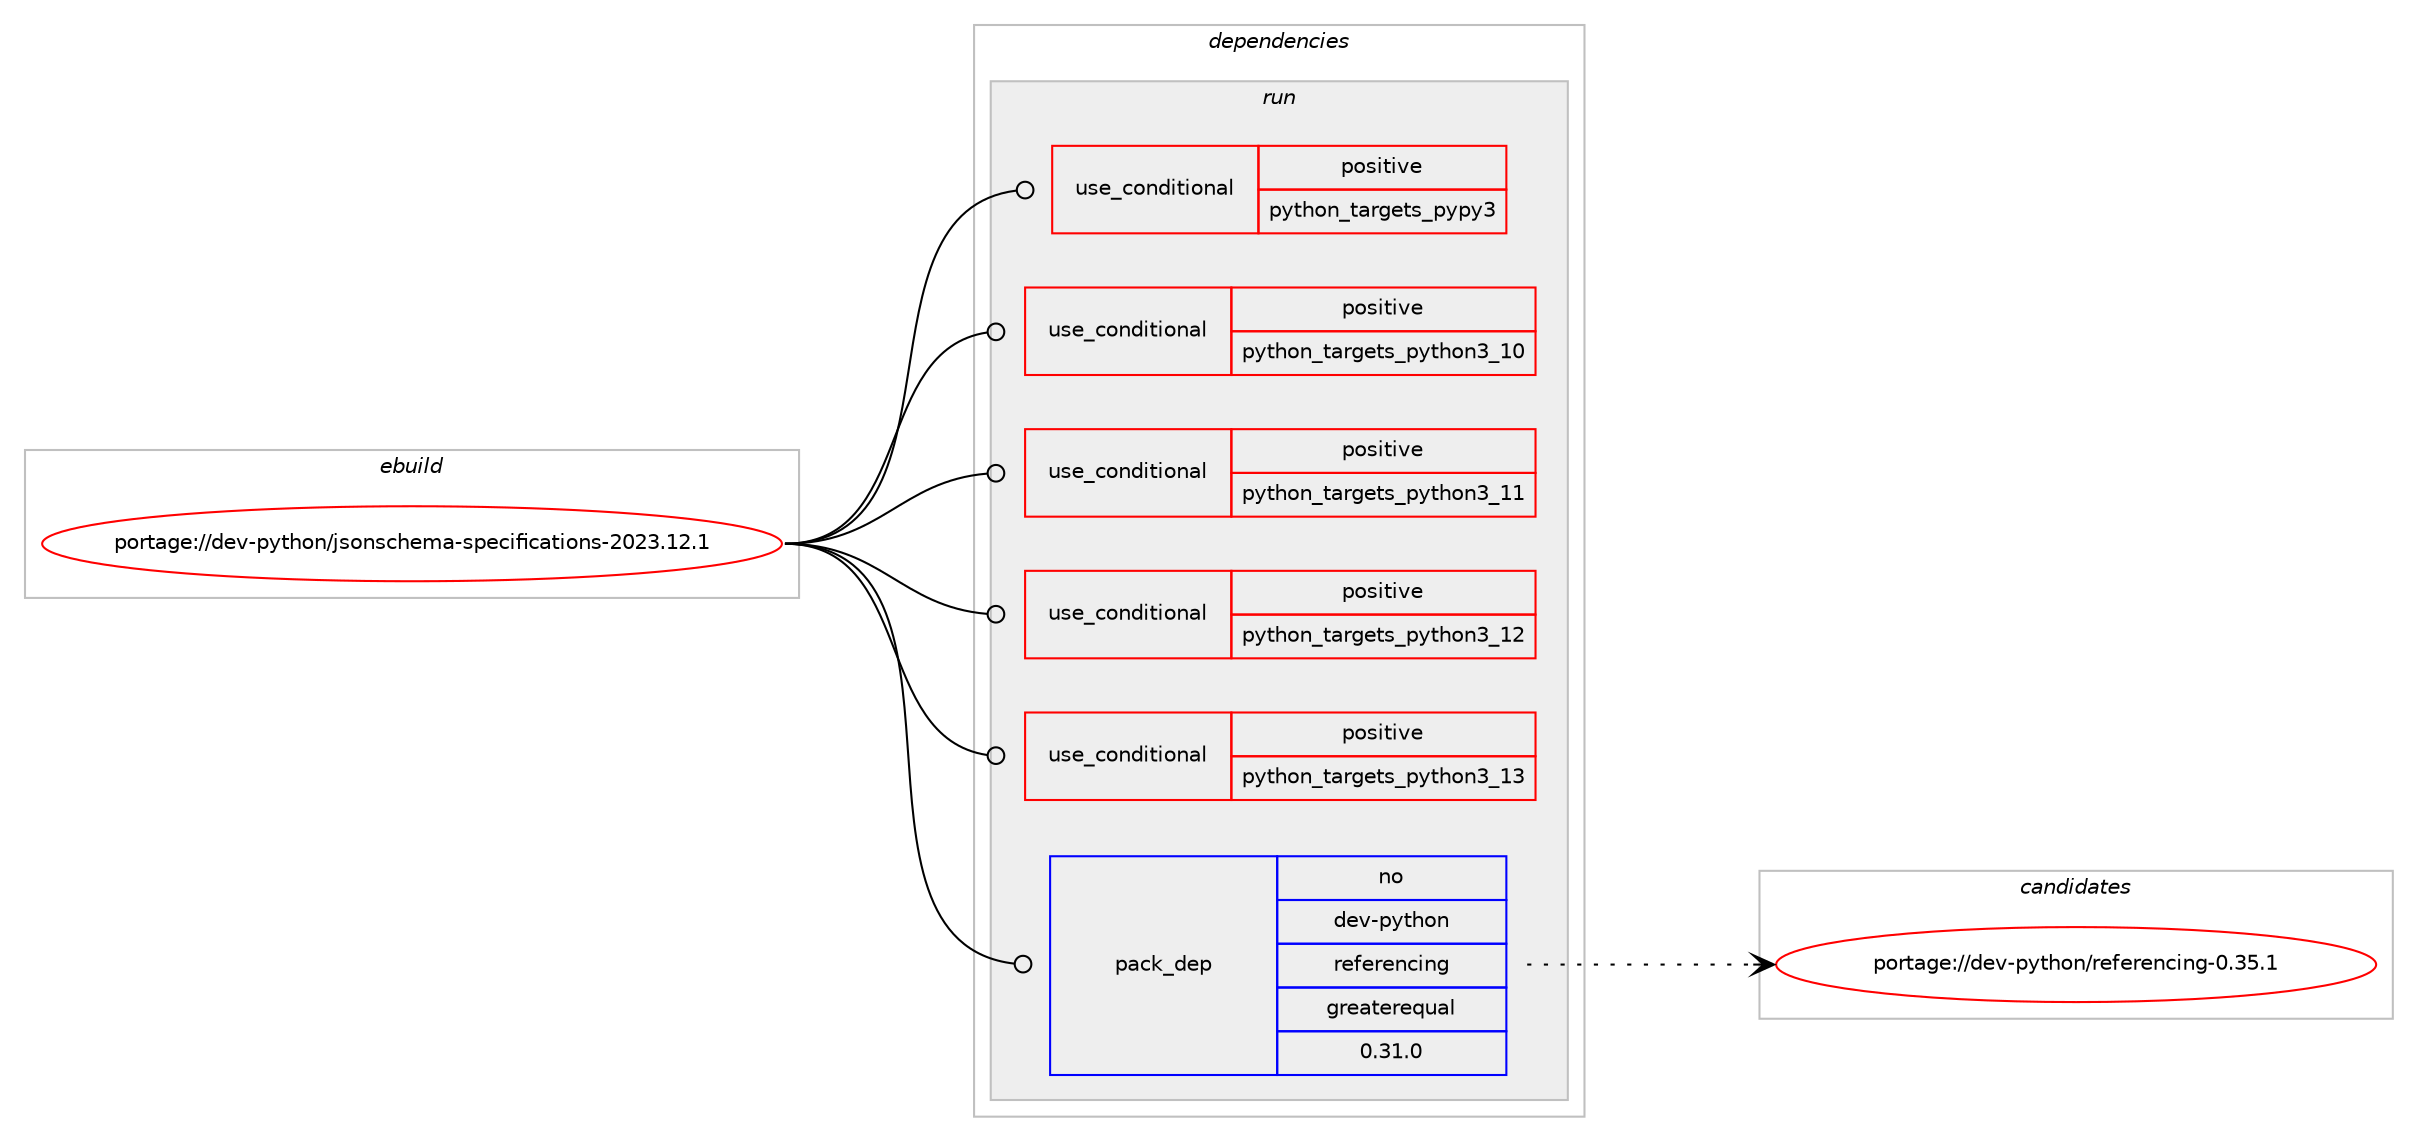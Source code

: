 digraph prolog {

# *************
# Graph options
# *************

newrank=true;
concentrate=true;
compound=true;
graph [rankdir=LR,fontname=Helvetica,fontsize=10,ranksep=1.5];#, ranksep=2.5, nodesep=0.2];
edge  [arrowhead=vee];
node  [fontname=Helvetica,fontsize=10];

# **********
# The ebuild
# **********

subgraph cluster_leftcol {
color=gray;
rank=same;
label=<<i>ebuild</i>>;
id [label="portage://dev-python/jsonschema-specifications-2023.12.1", color=red, width=4, href="../dev-python/jsonschema-specifications-2023.12.1.svg"];
}

# ****************
# The dependencies
# ****************

subgraph cluster_midcol {
color=gray;
label=<<i>dependencies</i>>;
subgraph cluster_compile {
fillcolor="#eeeeee";
style=filled;
label=<<i>compile</i>>;
}
subgraph cluster_compileandrun {
fillcolor="#eeeeee";
style=filled;
label=<<i>compile and run</i>>;
}
subgraph cluster_run {
fillcolor="#eeeeee";
style=filled;
label=<<i>run</i>>;
subgraph cond33081 {
dependency74981 [label=<<TABLE BORDER="0" CELLBORDER="1" CELLSPACING="0" CELLPADDING="4"><TR><TD ROWSPAN="3" CELLPADDING="10">use_conditional</TD></TR><TR><TD>positive</TD></TR><TR><TD>python_targets_pypy3</TD></TR></TABLE>>, shape=none, color=red];
# *** BEGIN UNKNOWN DEPENDENCY TYPE (TODO) ***
# dependency74981 -> package_dependency(portage://dev-python/jsonschema-specifications-2023.12.1,run,no,dev-python,pypy3,none,[,,],any_same_slot,[])
# *** END UNKNOWN DEPENDENCY TYPE (TODO) ***

}
id:e -> dependency74981:w [weight=20,style="solid",arrowhead="odot"];
subgraph cond33082 {
dependency74982 [label=<<TABLE BORDER="0" CELLBORDER="1" CELLSPACING="0" CELLPADDING="4"><TR><TD ROWSPAN="3" CELLPADDING="10">use_conditional</TD></TR><TR><TD>positive</TD></TR><TR><TD>python_targets_python3_10</TD></TR></TABLE>>, shape=none, color=red];
# *** BEGIN UNKNOWN DEPENDENCY TYPE (TODO) ***
# dependency74982 -> package_dependency(portage://dev-python/jsonschema-specifications-2023.12.1,run,no,dev-lang,python,none,[,,],[slot(3.10)],[])
# *** END UNKNOWN DEPENDENCY TYPE (TODO) ***

}
id:e -> dependency74982:w [weight=20,style="solid",arrowhead="odot"];
subgraph cond33083 {
dependency74983 [label=<<TABLE BORDER="0" CELLBORDER="1" CELLSPACING="0" CELLPADDING="4"><TR><TD ROWSPAN="3" CELLPADDING="10">use_conditional</TD></TR><TR><TD>positive</TD></TR><TR><TD>python_targets_python3_11</TD></TR></TABLE>>, shape=none, color=red];
# *** BEGIN UNKNOWN DEPENDENCY TYPE (TODO) ***
# dependency74983 -> package_dependency(portage://dev-python/jsonschema-specifications-2023.12.1,run,no,dev-lang,python,none,[,,],[slot(3.11)],[])
# *** END UNKNOWN DEPENDENCY TYPE (TODO) ***

}
id:e -> dependency74983:w [weight=20,style="solid",arrowhead="odot"];
subgraph cond33084 {
dependency74984 [label=<<TABLE BORDER="0" CELLBORDER="1" CELLSPACING="0" CELLPADDING="4"><TR><TD ROWSPAN="3" CELLPADDING="10">use_conditional</TD></TR><TR><TD>positive</TD></TR><TR><TD>python_targets_python3_12</TD></TR></TABLE>>, shape=none, color=red];
# *** BEGIN UNKNOWN DEPENDENCY TYPE (TODO) ***
# dependency74984 -> package_dependency(portage://dev-python/jsonschema-specifications-2023.12.1,run,no,dev-lang,python,none,[,,],[slot(3.12)],[])
# *** END UNKNOWN DEPENDENCY TYPE (TODO) ***

}
id:e -> dependency74984:w [weight=20,style="solid",arrowhead="odot"];
subgraph cond33085 {
dependency74985 [label=<<TABLE BORDER="0" CELLBORDER="1" CELLSPACING="0" CELLPADDING="4"><TR><TD ROWSPAN="3" CELLPADDING="10">use_conditional</TD></TR><TR><TD>positive</TD></TR><TR><TD>python_targets_python3_13</TD></TR></TABLE>>, shape=none, color=red];
# *** BEGIN UNKNOWN DEPENDENCY TYPE (TODO) ***
# dependency74985 -> package_dependency(portage://dev-python/jsonschema-specifications-2023.12.1,run,no,dev-lang,python,none,[,,],[slot(3.13)],[])
# *** END UNKNOWN DEPENDENCY TYPE (TODO) ***

}
id:e -> dependency74985:w [weight=20,style="solid",arrowhead="odot"];
subgraph pack40685 {
dependency74986 [label=<<TABLE BORDER="0" CELLBORDER="1" CELLSPACING="0" CELLPADDING="4" WIDTH="220"><TR><TD ROWSPAN="6" CELLPADDING="30">pack_dep</TD></TR><TR><TD WIDTH="110">no</TD></TR><TR><TD>dev-python</TD></TR><TR><TD>referencing</TD></TR><TR><TD>greaterequal</TD></TR><TR><TD>0.31.0</TD></TR></TABLE>>, shape=none, color=blue];
}
id:e -> dependency74986:w [weight=20,style="solid",arrowhead="odot"];
}
}

# **************
# The candidates
# **************

subgraph cluster_choices {
rank=same;
color=gray;
label=<<i>candidates</i>>;

subgraph choice40685 {
color=black;
nodesep=1;
choice10010111845112121116104111110471141011021011141011109910511010345484651534649 [label="portage://dev-python/referencing-0.35.1", color=red, width=4,href="../dev-python/referencing-0.35.1.svg"];
dependency74986:e -> choice10010111845112121116104111110471141011021011141011109910511010345484651534649:w [style=dotted,weight="100"];
}
}

}

